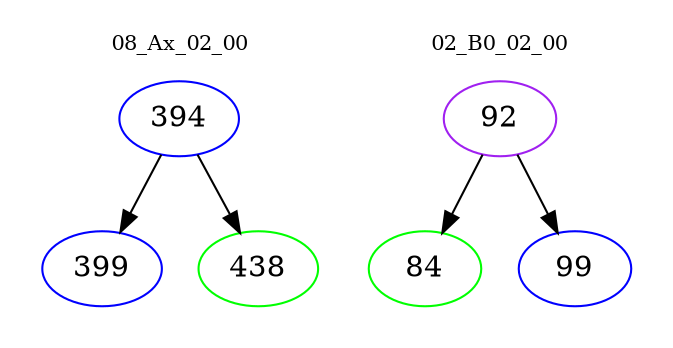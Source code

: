 digraph{
subgraph cluster_0 {
color = white
label = "08_Ax_02_00";
fontsize=10;
T0_394 [label="394", color="blue"]
T0_394 -> T0_399 [color="black"]
T0_399 [label="399", color="blue"]
T0_394 -> T0_438 [color="black"]
T0_438 [label="438", color="green"]
}
subgraph cluster_1 {
color = white
label = "02_B0_02_00";
fontsize=10;
T1_92 [label="92", color="purple"]
T1_92 -> T1_84 [color="black"]
T1_84 [label="84", color="green"]
T1_92 -> T1_99 [color="black"]
T1_99 [label="99", color="blue"]
}
}
